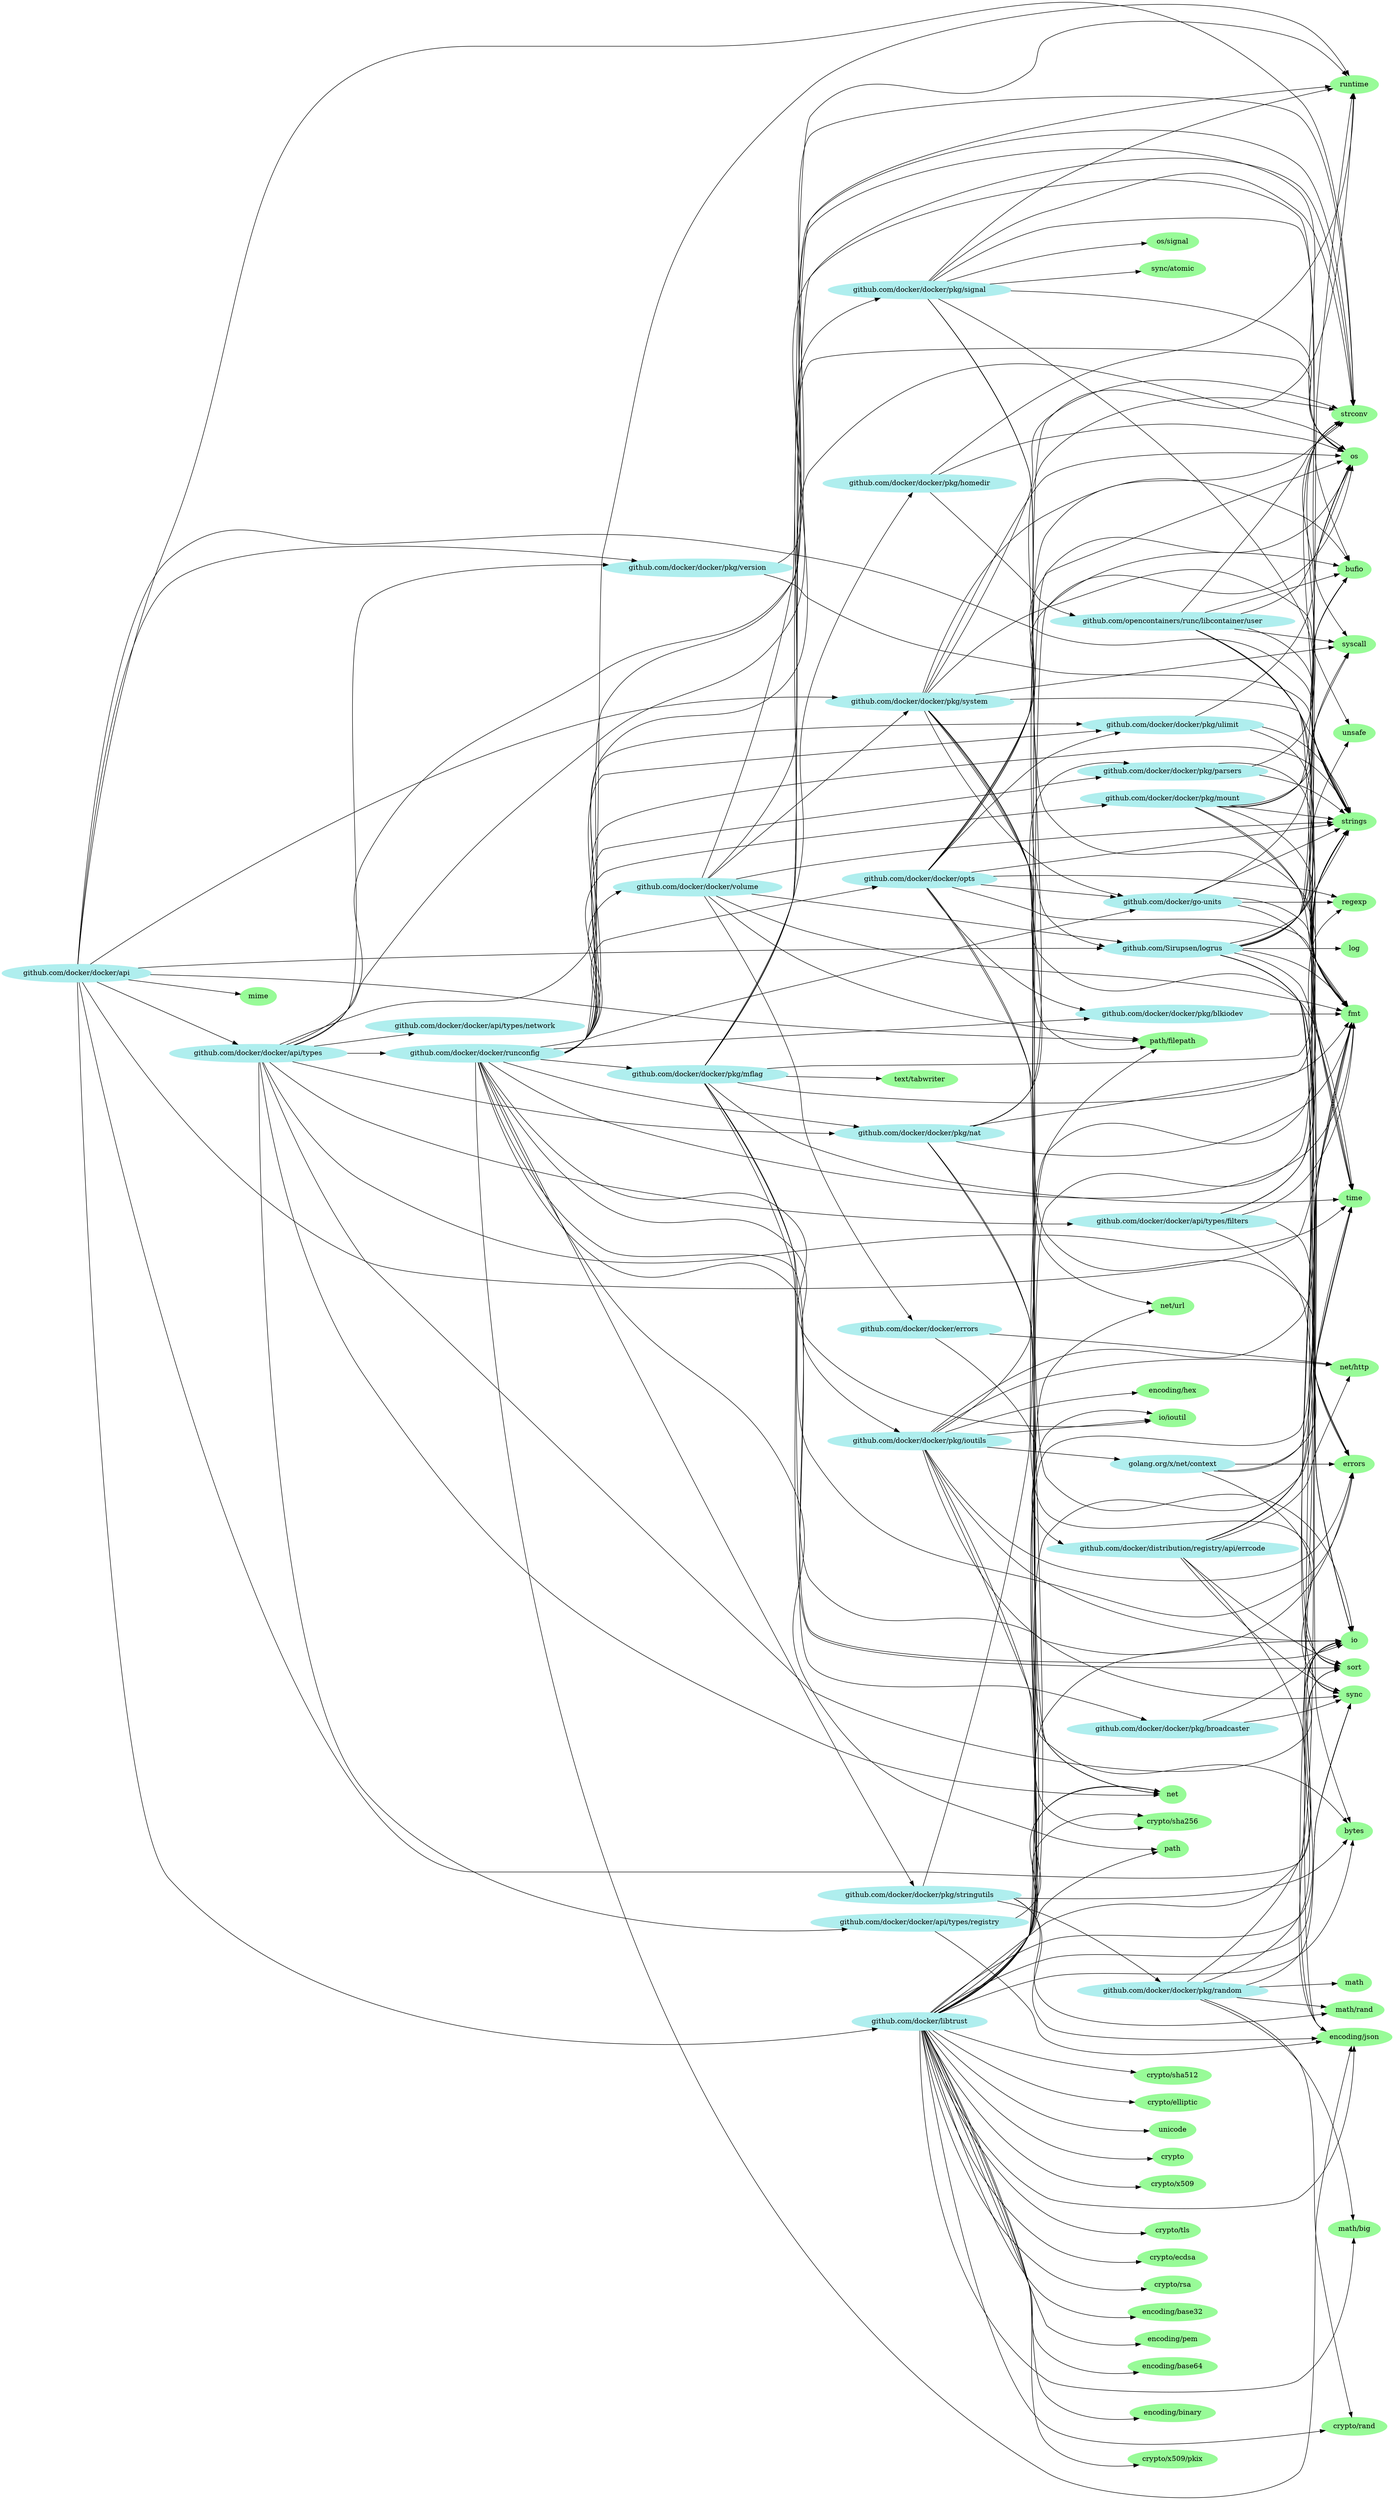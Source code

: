 digraph godep {
rankdir="LR"
0 [label="github.com/docker/docker/pkg/version" style="filled" color="paleturquoise"];
0 -> 1;
0 -> 2;
3 [label="github.com/docker/distribution/registry/api/errcode" style="filled" color="paleturquoise"];
3 -> 4;
3 -> 5;
3 -> 6;
3 -> 7;
3 -> 2;
3 -> 8;
9 [label="path" style="filled" color="palegreen"];
10 [label="crypto" style="filled" color="palegreen"];
11 [label="crypto/x509" style="filled" color="palegreen"];
8 [label="sync" style="filled" color="palegreen"];
12 [label="github.com/docker/docker/runconfig" style="filled" color="paleturquoise"];
12 -> 4;
12 -> 5;
12 -> 13;
12 -> 14;
12 -> 15;
12 -> 16;
12 -> 17;
12 -> 18;
12 -> 19;
12 -> 20;
12 -> 21;
12 -> 22;
12 -> 23;
12 -> 24;
12 -> 25;
12 -> 26;
12 -> 27;
12 -> 9;
12 -> 28;
12 -> 1;
12 -> 2;
29 [label="net/url" style="filled" color="palegreen"];
30 [label="github.com/opencontainers/runc/libcontainer/user" style="filled" color="paleturquoise"];
30 -> 31;
30 -> 32;
30 -> 5;
30 -> 26;
30 -> 33;
30 -> 1;
30 -> 2;
30 -> 34;
21 [label="github.com/docker/docker/pkg/signal" style="filled" color="paleturquoise"];
21 -> 5;
21 -> 35;
21 -> 33;
21 -> 36;
21 -> 28;
21 -> 1;
21 -> 2;
21 -> 37;
21 -> 34;
38 [label="crypto/tls" style="filled" color="palegreen"];
39 [label="mime" style="filled" color="palegreen"];
2 [label="strings" style="filled" color="palegreen"];
32 [label="errors" style="filled" color="palegreen"];
1 [label="strconv" style="filled" color="palegreen"];
40 [label="encoding/hex" style="filled" color="palegreen"];
17 [label="github.com/docker/docker/pkg/mflag" style="filled" color="paleturquoise"];
17 -> 32;
17 -> 5;
17 -> 41;
17 -> 26;
17 -> 33;
17 -> 28;
17 -> 7;
17 -> 1;
17 -> 2;
17 -> 42;
17 -> 43;
44 [label="crypto/ecdsa" style="filled" color="palegreen"];
45 [label="bytes" style="filled" color="palegreen"];
46 [label="net" style="filled" color="palegreen"];
35 [label="github.com/Sirupsen/logrus" style="filled" color="paleturquoise"];
35 -> 31;
35 -> 45;
35 -> 4;
35 -> 5;
35 -> 26;
35 -> 47;
35 -> 33;
35 -> 28;
35 -> 7;
35 -> 2;
35 -> 8;
35 -> 34;
35 -> 43;
35 -> 48;
6 [label="net/http" style="filled" color="palegreen"];
49 [label="github.com/docker/docker/errors" style="filled" color="paleturquoise"];
49 -> 3;
49 -> 6;
50 [label="crypto/rsa" style="filled" color="palegreen"];
51 [label="encoding/base32" style="filled" color="palegreen"];
52 [label="github.com/docker/docker/api/types" style="filled" color="paleturquoise"];
52 -> 31;
52 -> 53;
52 -> 54;
52 -> 55;
52 -> 19;
52 -> 23;
52 -> 0;
52 -> 12;
52 -> 26;
52 -> 46;
52 -> 33;
52 -> 43;
34 [label="syscall" style="filled" color="palegreen"];
53 [label="github.com/docker/docker/api/types/filters" style="filled" color="paleturquoise"];
53 -> 4;
53 -> 32;
53 -> 5;
53 -> 56;
53 -> 2;
55 [label="github.com/docker/docker/api/types/registry" style="filled" color="paleturquoise"];
55 -> 4;
55 -> 46;
13 [label="github.com/docker/docker/opts" style="filled" color="paleturquoise"];
13 -> 31;
13 -> 5;
13 -> 14;
13 -> 23;
13 -> 25;
13 -> 46;
13 -> 29;
13 -> 33;
13 -> 56;
13 -> 28;
13 -> 1;
13 -> 2;
57 [label="encoding/pem" style="filled" color="palegreen"];
5 [label="fmt" style="filled" color="palegreen"];
58 [label="crypto/rand" style="filled" color="palegreen"];
59 [label="encoding/base64" style="filled" color="palegreen"];
60 [label="encoding/binary" style="filled" color="palegreen"];
14 [label="github.com/docker/docker/pkg/blkiodev" style="filled" color="paleturquoise"];
14 -> 5;
56 [label="regexp" style="filled" color="palegreen"];
15 [label="github.com/docker/docker/pkg/broadcaster" style="filled" color="paleturquoise"];
15 -> 26;
15 -> 8;
61 [label="github.com/docker/docker/pkg/system" style="filled" color="paleturquoise"];
61 -> 31;
61 -> 32;
61 -> 25;
61 -> 26;
61 -> 33;
61 -> 62;
61 -> 1;
61 -> 2;
61 -> 34;
61 -> 43;
61 -> 48;
63 [label="crypto/x509/pkix" style="filled" color="palegreen"];
7 [label="sort" style="filled" color="palegreen"];
62 [label="path/filepath" style="filled" color="palegreen"];
27 [label="io/ioutil" style="filled" color="palegreen"];
31 [label="bufio" style="filled" color="palegreen"];
23 [label="github.com/docker/docker/pkg/ulimit" style="filled" color="paleturquoise"];
23 -> 5;
23 -> 1;
23 -> 2;
16 [label="github.com/docker/docker/pkg/ioutils" style="filled" color="paleturquoise"];
16 -> 45;
16 -> 64;
16 -> 40;
16 -> 32;
16 -> 5;
16 -> 65;
16 -> 26;
16 -> 27;
16 -> 6;
16 -> 33;
16 -> 8;
66 [label="github.com/docker/docker/api" style="filled" color="paleturquoise"];
66 -> 5;
66 -> 35;
66 -> 52;
66 -> 61;
66 -> 0;
66 -> 67;
66 -> 39;
66 -> 62;
66 -> 7;
66 -> 1;
66 -> 2;
68 [label="crypto/sha512" style="filled" color="palegreen"];
67 [label="github.com/docker/libtrust" style="filled" color="paleturquoise"];
67 -> 45;
67 -> 10;
67 -> 44;
67 -> 69;
67 -> 58;
67 -> 50;
67 -> 64;
67 -> 68;
67 -> 38;
67 -> 11;
67 -> 63;
67 -> 51;
67 -> 59;
67 -> 60;
67 -> 4;
67 -> 57;
67 -> 32;
67 -> 5;
67 -> 26;
67 -> 27;
67 -> 70;
67 -> 46;
67 -> 29;
67 -> 33;
67 -> 9;
67 -> 62;
67 -> 7;
67 -> 2;
67 -> 8;
67 -> 43;
67 -> 71;
28 [label="runtime" style="filled" color="palegreen"];
48 [label="unsafe" style="filled" color="palegreen"];
54 [label="github.com/docker/docker/api/types/network" style="filled" color="paleturquoise"];
65 [label="golang.org/x/net/context" style="filled" color="paleturquoise"];
65 -> 32;
65 -> 5;
65 -> 8;
65 -> 43;
42 [label="text/tabwriter" style="filled" color="palegreen"];
70 [label="math/big" style="filled" color="palegreen"];
71 [label="unicode" style="filled" color="palegreen"];
47 [label="log" style="filled" color="palegreen"];
64 [label="crypto/sha256" style="filled" color="palegreen"];
33 [label="os" style="filled" color="palegreen"];
36 [label="os/signal" style="filled" color="palegreen"];
37 [label="sync/atomic" style="filled" color="palegreen"];
22 [label="github.com/docker/docker/pkg/stringutils" style="filled" color="paleturquoise"];
22 -> 45;
22 -> 4;
22 -> 72;
22 -> 73;
22 -> 2;
69 [label="crypto/elliptic" style="filled" color="palegreen"];
41 [label="github.com/docker/docker/pkg/homedir" style="filled" color="paleturquoise"];
41 -> 30;
41 -> 33;
41 -> 28;
72 [label="github.com/docker/docker/pkg/random" style="filled" color="paleturquoise"];
72 -> 58;
72 -> 26;
72 -> 74;
72 -> 70;
72 -> 73;
72 -> 8;
72 -> 43;
73 [label="math/rand" style="filled" color="palegreen"];
24 [label="github.com/docker/docker/volume" style="filled" color="paleturquoise"];
24 -> 5;
24 -> 35;
24 -> 49;
24 -> 61;
24 -> 33;
24 -> 62;
24 -> 28;
24 -> 2;
18 [label="github.com/docker/docker/pkg/mount" style="filled" color="paleturquoise"];
18 -> 31;
18 -> 5;
18 -> 26;
18 -> 33;
18 -> 2;
18 -> 34;
18 -> 43;
26 [label="io" style="filled" color="palegreen"];
43 [label="time" style="filled" color="palegreen"];
19 [label="github.com/docker/docker/pkg/nat" style="filled" color="paleturquoise"];
19 -> 5;
19 -> 20;
19 -> 46;
19 -> 7;
19 -> 1;
19 -> 2;
20 [label="github.com/docker/docker/pkg/parsers" style="filled" color="paleturquoise"];
20 -> 5;
20 -> 1;
20 -> 2;
25 [label="github.com/docker/go-units" style="filled" color="paleturquoise"];
25 -> 5;
25 -> 56;
25 -> 1;
25 -> 2;
25 -> 43;
74 [label="math" style="filled" color="palegreen"];
4 [label="encoding/json" style="filled" color="palegreen"];
}

